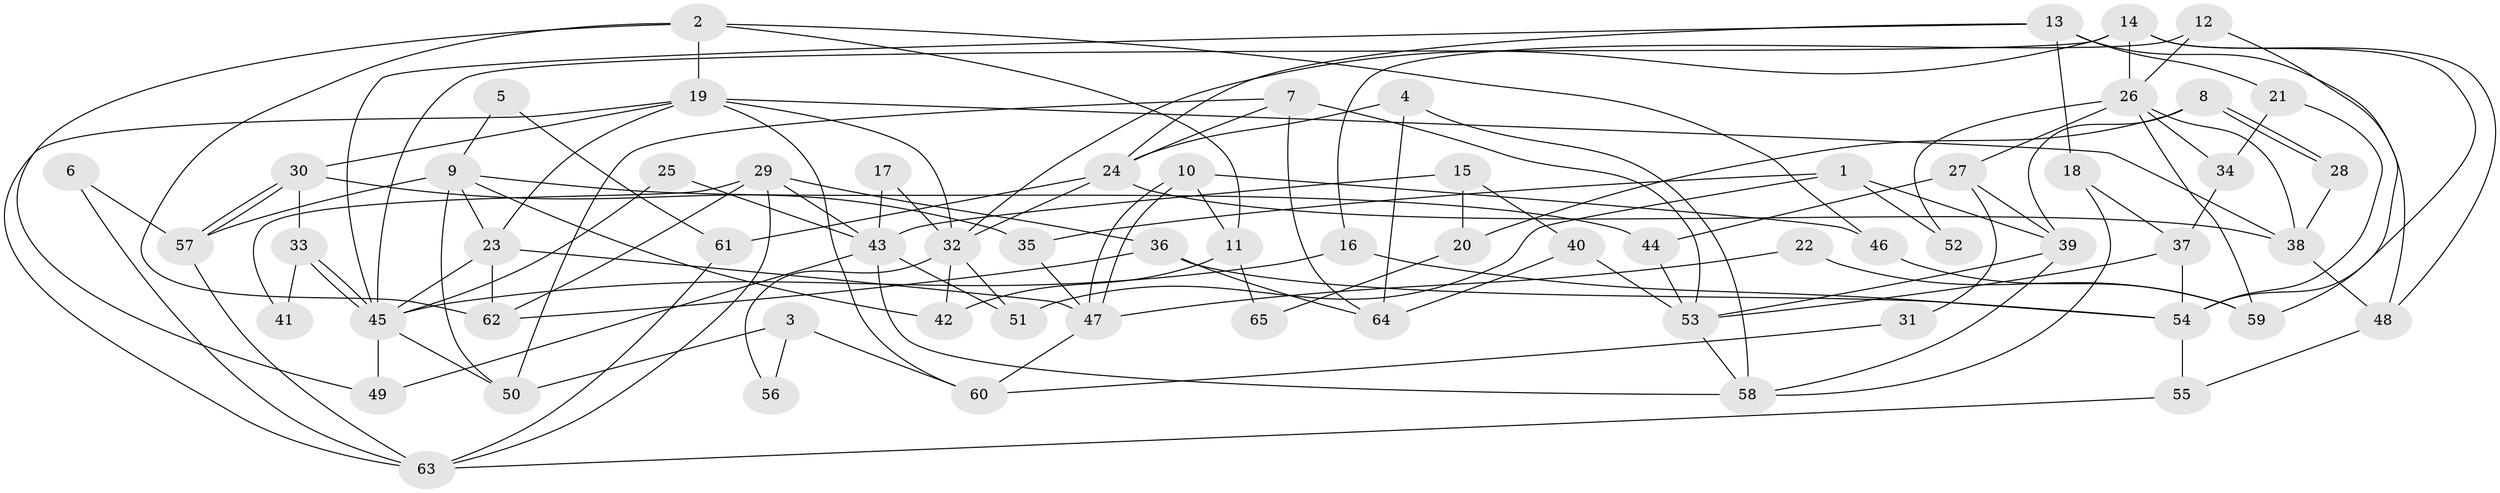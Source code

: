 // coarse degree distribution, {11: 0.07692307692307693, 5: 0.11538461538461539, 3: 0.3076923076923077, 6: 0.19230769230769232, 4: 0.15384615384615385, 7: 0.11538461538461539, 8: 0.038461538461538464}
// Generated by graph-tools (version 1.1) at 2025/37/03/04/25 23:37:03]
// undirected, 65 vertices, 130 edges
graph export_dot {
  node [color=gray90,style=filled];
  1;
  2;
  3;
  4;
  5;
  6;
  7;
  8;
  9;
  10;
  11;
  12;
  13;
  14;
  15;
  16;
  17;
  18;
  19;
  20;
  21;
  22;
  23;
  24;
  25;
  26;
  27;
  28;
  29;
  30;
  31;
  32;
  33;
  34;
  35;
  36;
  37;
  38;
  39;
  40;
  41;
  42;
  43;
  44;
  45;
  46;
  47;
  48;
  49;
  50;
  51;
  52;
  53;
  54;
  55;
  56;
  57;
  58;
  59;
  60;
  61;
  62;
  63;
  64;
  65;
  1 -- 35;
  1 -- 51;
  1 -- 39;
  1 -- 52;
  2 -- 19;
  2 -- 49;
  2 -- 11;
  2 -- 46;
  2 -- 62;
  3 -- 60;
  3 -- 50;
  3 -- 56;
  4 -- 24;
  4 -- 64;
  4 -- 58;
  5 -- 9;
  5 -- 61;
  6 -- 57;
  6 -- 63;
  7 -- 53;
  7 -- 50;
  7 -- 24;
  7 -- 64;
  8 -- 28;
  8 -- 28;
  8 -- 39;
  8 -- 20;
  9 -- 44;
  9 -- 23;
  9 -- 42;
  9 -- 50;
  9 -- 57;
  10 -- 46;
  10 -- 47;
  10 -- 47;
  10 -- 11;
  11 -- 42;
  11 -- 65;
  12 -- 16;
  12 -- 54;
  12 -- 26;
  13 -- 24;
  13 -- 48;
  13 -- 18;
  13 -- 21;
  13 -- 45;
  14 -- 45;
  14 -- 32;
  14 -- 26;
  14 -- 48;
  14 -- 59;
  15 -- 43;
  15 -- 40;
  15 -- 20;
  16 -- 54;
  16 -- 45;
  17 -- 32;
  17 -- 43;
  18 -- 58;
  18 -- 37;
  19 -- 38;
  19 -- 23;
  19 -- 30;
  19 -- 32;
  19 -- 60;
  19 -- 63;
  20 -- 65;
  21 -- 54;
  21 -- 34;
  22 -- 59;
  22 -- 47;
  23 -- 62;
  23 -- 45;
  23 -- 47;
  24 -- 32;
  24 -- 38;
  24 -- 61;
  25 -- 45;
  25 -- 43;
  26 -- 27;
  26 -- 34;
  26 -- 38;
  26 -- 52;
  26 -- 59;
  27 -- 39;
  27 -- 31;
  27 -- 44;
  28 -- 38;
  29 -- 63;
  29 -- 62;
  29 -- 36;
  29 -- 41;
  29 -- 43;
  30 -- 57;
  30 -- 57;
  30 -- 33;
  30 -- 35;
  31 -- 60;
  32 -- 42;
  32 -- 51;
  32 -- 56;
  33 -- 45;
  33 -- 45;
  33 -- 41;
  34 -- 37;
  35 -- 47;
  36 -- 54;
  36 -- 62;
  36 -- 64;
  37 -- 53;
  37 -- 54;
  38 -- 48;
  39 -- 53;
  39 -- 58;
  40 -- 64;
  40 -- 53;
  43 -- 58;
  43 -- 49;
  43 -- 51;
  44 -- 53;
  45 -- 49;
  45 -- 50;
  46 -- 59;
  47 -- 60;
  48 -- 55;
  53 -- 58;
  54 -- 55;
  55 -- 63;
  57 -- 63;
  61 -- 63;
}
